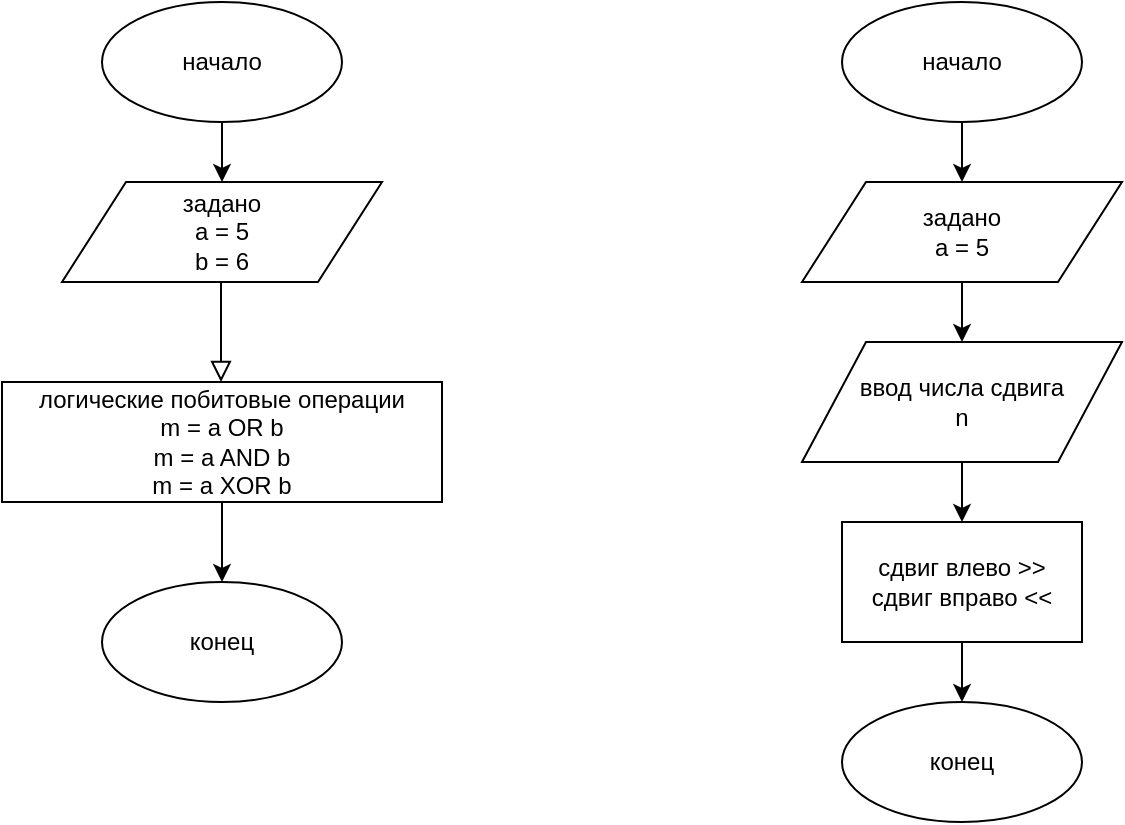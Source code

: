 <mxfile version="12.9.8" type="github" pages="2">
  <diagram id="C5RBs43oDa-KdzZeNtuy" name="Page-1">
    <mxGraphModel dx="813" dy="445" grid="1" gridSize="10" guides="1" tooltips="1" connect="1" arrows="1" fold="1" page="1" pageScale="1" pageWidth="827" pageHeight="1169" math="0" shadow="0">
      <root>
        <mxCell id="WIyWlLk6GJQsqaUBKTNV-0" />
        <mxCell id="WIyWlLk6GJQsqaUBKTNV-1" parent="WIyWlLk6GJQsqaUBKTNV-0" />
        <mxCell id="WIyWlLk6GJQsqaUBKTNV-2" value="" style="rounded=0;html=1;jettySize=auto;orthogonalLoop=1;fontSize=11;endArrow=block;endFill=0;endSize=8;strokeWidth=1;shadow=0;labelBackgroundColor=none;edgeStyle=orthogonalEdgeStyle;" parent="WIyWlLk6GJQsqaUBKTNV-1" edge="1">
          <mxGeometry relative="1" as="geometry">
            <mxPoint x="219.5" y="140" as="sourcePoint" />
            <mxPoint x="219.5" y="190" as="targetPoint" />
          </mxGeometry>
        </mxCell>
        <mxCell id="9pCHVQxAuEs4swoLOC2_-3" style="edgeStyle=orthogonalEdgeStyle;rounded=0;orthogonalLoop=1;jettySize=auto;html=1;exitX=0.5;exitY=1;exitDx=0;exitDy=0;entryX=0.5;entryY=0;entryDx=0;entryDy=0;" edge="1" parent="WIyWlLk6GJQsqaUBKTNV-1" source="9pCHVQxAuEs4swoLOC2_-0" target="9pCHVQxAuEs4swoLOC2_-2">
          <mxGeometry relative="1" as="geometry" />
        </mxCell>
        <mxCell id="9pCHVQxAuEs4swoLOC2_-0" value="начало" style="ellipse;whiteSpace=wrap;html=1;" vertex="1" parent="WIyWlLk6GJQsqaUBKTNV-1">
          <mxGeometry x="160" width="120" height="60" as="geometry" />
        </mxCell>
        <mxCell id="9pCHVQxAuEs4swoLOC2_-2" value="задано&lt;br&gt;a = 5&lt;br&gt;b = 6" style="shape=parallelogram;perimeter=parallelogramPerimeter;whiteSpace=wrap;html=1;" vertex="1" parent="WIyWlLk6GJQsqaUBKTNV-1">
          <mxGeometry x="140" y="90" width="160" height="50" as="geometry" />
        </mxCell>
        <mxCell id="9pCHVQxAuEs4swoLOC2_-9" style="edgeStyle=orthogonalEdgeStyle;rounded=0;orthogonalLoop=1;jettySize=auto;html=1;exitX=0.5;exitY=1;exitDx=0;exitDy=0;entryX=0.5;entryY=0;entryDx=0;entryDy=0;" edge="1" parent="WIyWlLk6GJQsqaUBKTNV-1" source="9pCHVQxAuEs4swoLOC2_-5" target="9pCHVQxAuEs4swoLOC2_-6">
          <mxGeometry relative="1" as="geometry" />
        </mxCell>
        <mxCell id="9pCHVQxAuEs4swoLOC2_-5" value="логические побитовые операции&lt;br&gt;m = a OR b&lt;br&gt;m = a AND b&lt;br&gt;m = a XOR b" style="rounded=0;whiteSpace=wrap;html=1;" vertex="1" parent="WIyWlLk6GJQsqaUBKTNV-1">
          <mxGeometry x="110" y="190" width="220" height="60" as="geometry" />
        </mxCell>
        <mxCell id="9pCHVQxAuEs4swoLOC2_-6" value="конец" style="ellipse;whiteSpace=wrap;html=1;" vertex="1" parent="WIyWlLk6GJQsqaUBKTNV-1">
          <mxGeometry x="160" y="290" width="120" height="60" as="geometry" />
        </mxCell>
        <mxCell id="9pCHVQxAuEs4swoLOC2_-16" style="edgeStyle=orthogonalEdgeStyle;rounded=0;orthogonalLoop=1;jettySize=auto;html=1;exitX=0.5;exitY=1;exitDx=0;exitDy=0;" edge="1" parent="WIyWlLk6GJQsqaUBKTNV-1" source="9pCHVQxAuEs4swoLOC2_-11" target="9pCHVQxAuEs4swoLOC2_-12">
          <mxGeometry relative="1" as="geometry" />
        </mxCell>
        <mxCell id="9pCHVQxAuEs4swoLOC2_-11" value="начало" style="ellipse;whiteSpace=wrap;html=1;" vertex="1" parent="WIyWlLk6GJQsqaUBKTNV-1">
          <mxGeometry x="530" width="120" height="60" as="geometry" />
        </mxCell>
        <mxCell id="9pCHVQxAuEs4swoLOC2_-14" style="edgeStyle=orthogonalEdgeStyle;rounded=0;orthogonalLoop=1;jettySize=auto;html=1;exitX=0.5;exitY=1;exitDx=0;exitDy=0;entryX=0.5;entryY=0;entryDx=0;entryDy=0;" edge="1" parent="WIyWlLk6GJQsqaUBKTNV-1" source="9pCHVQxAuEs4swoLOC2_-12" target="9pCHVQxAuEs4swoLOC2_-13">
          <mxGeometry relative="1" as="geometry" />
        </mxCell>
        <mxCell id="9pCHVQxAuEs4swoLOC2_-12" value="задано&lt;br&gt;a = 5" style="shape=parallelogram;perimeter=parallelogramPerimeter;whiteSpace=wrap;html=1;" vertex="1" parent="WIyWlLk6GJQsqaUBKTNV-1">
          <mxGeometry x="510" y="90" width="160" height="50" as="geometry" />
        </mxCell>
        <mxCell id="9pCHVQxAuEs4swoLOC2_-18" style="edgeStyle=orthogonalEdgeStyle;rounded=0;orthogonalLoop=1;jettySize=auto;html=1;entryX=0.5;entryY=0;entryDx=0;entryDy=0;" edge="1" parent="WIyWlLk6GJQsqaUBKTNV-1" source="9pCHVQxAuEs4swoLOC2_-13" target="9pCHVQxAuEs4swoLOC2_-17">
          <mxGeometry relative="1" as="geometry" />
        </mxCell>
        <mxCell id="9pCHVQxAuEs4swoLOC2_-13" value="ввод числа сдвига&lt;br&gt;n" style="shape=parallelogram;perimeter=parallelogramPerimeter;whiteSpace=wrap;html=1;" vertex="1" parent="WIyWlLk6GJQsqaUBKTNV-1">
          <mxGeometry x="510" y="170" width="160" height="60" as="geometry" />
        </mxCell>
        <mxCell id="9pCHVQxAuEs4swoLOC2_-23" style="edgeStyle=orthogonalEdgeStyle;rounded=0;orthogonalLoop=1;jettySize=auto;html=1;exitX=0.5;exitY=1;exitDx=0;exitDy=0;entryX=0.5;entryY=0;entryDx=0;entryDy=0;" edge="1" parent="WIyWlLk6GJQsqaUBKTNV-1" source="9pCHVQxAuEs4swoLOC2_-17" target="9pCHVQxAuEs4swoLOC2_-19">
          <mxGeometry relative="1" as="geometry" />
        </mxCell>
        <mxCell id="9pCHVQxAuEs4swoLOC2_-17" value="сдвиг влево &amp;gt;&amp;gt;&lt;br&gt;сдвиг вправо &amp;lt;&amp;lt;" style="rounded=0;whiteSpace=wrap;html=1;" vertex="1" parent="WIyWlLk6GJQsqaUBKTNV-1">
          <mxGeometry x="530" y="260" width="120" height="60" as="geometry" />
        </mxCell>
        <mxCell id="9pCHVQxAuEs4swoLOC2_-19" value="конец" style="ellipse;whiteSpace=wrap;html=1;" vertex="1" parent="WIyWlLk6GJQsqaUBKTNV-1">
          <mxGeometry x="530" y="350" width="120" height="60" as="geometry" />
        </mxCell>
      </root>
    </mxGraphModel>
  </diagram>
  <diagram id="9nhmOq_bPgOXuI3Mzl39" name="Page-2">
    <mxGraphModel dx="813" dy="445" grid="1" gridSize="10" guides="1" tooltips="1" connect="1" arrows="1" fold="1" page="1" pageScale="1" pageWidth="827" pageHeight="1169" math="0" shadow="0">
      <root>
        <mxCell id="p_nmdXImSghK3W7SCZ9o-0" />
        <mxCell id="p_nmdXImSghK3W7SCZ9o-1" parent="p_nmdXImSghK3W7SCZ9o-0" />
      </root>
    </mxGraphModel>
  </diagram>
</mxfile>
